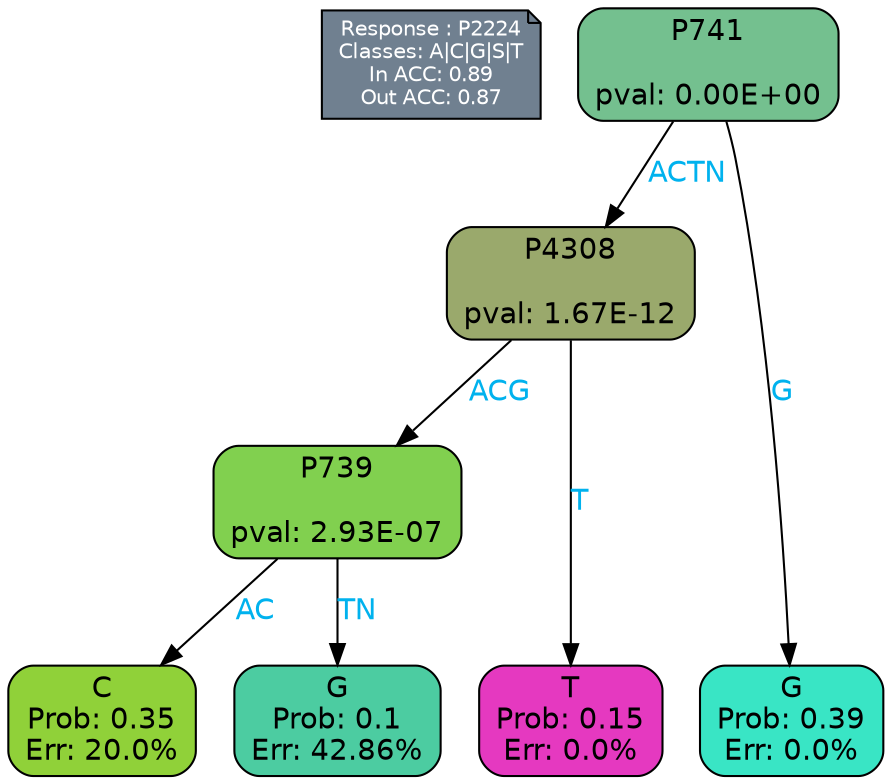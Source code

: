 digraph Tree {
node [shape=box, style="filled, rounded", color="black", fontname=helvetica] ;
graph [ranksep=equally, splines=polylines, bgcolor=transparent, dpi=600] ;
edge [fontname=helvetica] ;
LEGEND [label="Response : P2224
Classes: A|C|G|S|T
In ACC: 0.89
Out ACC: 0.87
",shape=note,align=left,style=filled,fillcolor="slategray",fontcolor="white",fontsize=10];1 [label="P741

pval: 0.00E+00", fillcolor="#74c08f"] ;
2 [label="P4308

pval: 1.67E-12", fillcolor="#9aa96c"] ;
3 [label="P739

pval: 2.93E-07", fillcolor="#81d04f"] ;
4 [label="C
Prob: 0.35
Err: 20.0%", fillcolor="#90d139"] ;
5 [label="G
Prob: 0.1
Err: 42.86%", fillcolor="#4ccca1"] ;
6 [label="T
Prob: 0.15
Err: 0.0%", fillcolor="#e539c0"] ;
7 [label="G
Prob: 0.39
Err: 0.0%", fillcolor="#39e5c5"] ;
1 -> 2 [label="ACTN",fontcolor=deepskyblue2] ;
1 -> 7 [label="G",fontcolor=deepskyblue2] ;
2 -> 3 [label="ACG",fontcolor=deepskyblue2] ;
2 -> 6 [label="T",fontcolor=deepskyblue2] ;
3 -> 4 [label="AC",fontcolor=deepskyblue2] ;
3 -> 5 [label="TN",fontcolor=deepskyblue2] ;
{rank = same; 4;5;6;7;}{rank = same; LEGEND;1;}}
